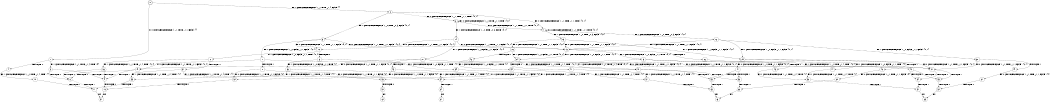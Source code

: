 digraph BCG {
size = "7, 10.5";
center = TRUE;
node [shape = circle];
0 [peripheries = 2];
0 -> 1 [label = "EX !0 !ATOMIC_EXCH_BRANCH (1, +1, TRUE, +1, 1, FALSE) !{}"];
0 -> 2 [label = "EX !1 !ATOMIC_EXCH_BRANCH (1, +1, TRUE, +1, 4, FALSE) !{}"];
1 -> 3 [label = "EX !1 !ATOMIC_EXCH_BRANCH (1, +1, TRUE, +1, 4, TRUE) !{0}"];
1 -> 4 [label = "TERMINATE !0"];
2 -> 5 [label = "EX !1 !ATOMIC_EXCH_BRANCH (1, +0, TRUE, +0, 3, FALSE) !{0, 1}"];
2 -> 6 [label = "EX !0 !ATOMIC_EXCH_BRANCH (1, +1, TRUE, +1, 1, TRUE) !{0, 1}"];
2 -> 7 [label = "EX !0 !ATOMIC_EXCH_BRANCH (1, +1, TRUE, +1, 1, TRUE) !{0, 1}"];
3 -> 8 [label = "TERMINATE !0"];
3 -> 9 [label = "TERMINATE !1"];
4 -> 10 [label = "EX !1 !ATOMIC_EXCH_BRANCH (1, +1, TRUE, +1, 4, TRUE) !{}"];
5 -> 11 [label = "EX !1 !ATOMIC_EXCH_BRANCH (1, +0, FALSE, +1, 1, FALSE) !{0, 1}"];
5 -> 12 [label = "EX !0 !ATOMIC_EXCH_BRANCH (1, +1, TRUE, +1, 1, FALSE) !{0, 1}"];
5 -> 13 [label = "EX !0 !ATOMIC_EXCH_BRANCH (1, +1, TRUE, +1, 1, FALSE) !{0, 1}"];
6 -> 6 [label = "EX !0 !ATOMIC_EXCH_BRANCH (1, +1, TRUE, +1, 1, TRUE) !{0, 1}"];
6 -> 14 [label = "EX !1 !ATOMIC_EXCH_BRANCH (1, +0, TRUE, +0, 3, FALSE) !{0, 1}"];
6 -> 7 [label = "EX !0 !ATOMIC_EXCH_BRANCH (1, +1, TRUE, +1, 1, TRUE) !{0, 1}"];
7 -> 15 [label = "EX !1 !ATOMIC_EXCH_BRANCH (1, +0, TRUE, +0, 3, FALSE) !{0, 1}"];
7 -> 7 [label = "EX !0 !ATOMIC_EXCH_BRANCH (1, +1, TRUE, +1, 1, TRUE) !{0, 1}"];
7 -> 16 [label = "EX !1 !ATOMIC_EXCH_BRANCH (1, +0, TRUE, +0, 3, FALSE) !{0, 1}"];
8 -> 17 [label = "TERMINATE !1"];
9 -> 18 [label = "TERMINATE !0"];
10 -> 17 [label = "TERMINATE !1"];
11 -> 19 [label = "EX !0 !ATOMIC_EXCH_BRANCH (1, +1, TRUE, +1, 1, FALSE) !{0, 1}"];
11 -> 20 [label = "TERMINATE !1"];
11 -> 21 [label = "EX !0 !ATOMIC_EXCH_BRANCH (1, +1, TRUE, +1, 1, FALSE) !{0, 1}"];
12 -> 22 [label = "EX !1 !ATOMIC_EXCH_BRANCH (1, +0, FALSE, +1, 1, TRUE) !{0, 1}"];
12 -> 23 [label = "TERMINATE !0"];
13 -> 24 [label = "EX !1 !ATOMIC_EXCH_BRANCH (1, +0, FALSE, +1, 1, TRUE) !{0, 1}"];
13 -> 25 [label = "EX !1 !ATOMIC_EXCH_BRANCH (1, +0, FALSE, +1, 1, TRUE) !{0, 1}"];
13 -> 26 [label = "TERMINATE !0"];
14 -> 12 [label = "EX !0 !ATOMIC_EXCH_BRANCH (1, +1, TRUE, +1, 1, FALSE) !{0, 1}"];
14 -> 27 [label = "EX !1 !ATOMIC_EXCH_BRANCH (1, +0, FALSE, +1, 1, FALSE) !{0, 1}"];
14 -> 13 [label = "EX !0 !ATOMIC_EXCH_BRANCH (1, +1, TRUE, +1, 1, FALSE) !{0, 1}"];
15 -> 28 [label = "EX !0 !ATOMIC_EXCH_BRANCH (1, +1, TRUE, +1, 1, FALSE) !{0, 1}"];
15 -> 29 [label = "EX !1 !ATOMIC_EXCH_BRANCH (1, +0, FALSE, +1, 1, FALSE) !{0, 1}"];
15 -> 13 [label = "EX !0 !ATOMIC_EXCH_BRANCH (1, +1, TRUE, +1, 1, FALSE) !{0, 1}"];
16 -> 29 [label = "EX !1 !ATOMIC_EXCH_BRANCH (1, +0, FALSE, +1, 1, FALSE) !{0, 1}"];
16 -> 13 [label = "EX !0 !ATOMIC_EXCH_BRANCH (1, +1, TRUE, +1, 1, FALSE) !{0, 1}"];
16 -> 30 [label = "EX !1 !ATOMIC_EXCH_BRANCH (1, +0, FALSE, +1, 1, FALSE) !{0, 1}"];
17 -> 31 [label = "exit"];
18 -> 31 [label = "exit"];
19 -> 8 [label = "TERMINATE !0"];
19 -> 9 [label = "TERMINATE !1"];
20 -> 32 [label = "EX !0 !ATOMIC_EXCH_BRANCH (1, +1, TRUE, +1, 1, FALSE) !{0}"];
20 -> 33 [label = "EX !0 !ATOMIC_EXCH_BRANCH (1, +1, TRUE, +1, 1, FALSE) !{0}"];
21 -> 34 [label = "TERMINATE !0"];
21 -> 35 [label = "TERMINATE !1"];
22 -> 36 [label = "EX !1 !ATOMIC_EXCH_BRANCH (1, +1, TRUE, +1, 4, TRUE) !{0, 1}"];
22 -> 37 [label = "TERMINATE !0"];
23 -> 38 [label = "EX !1 !ATOMIC_EXCH_BRANCH (1, +0, FALSE, +1, 1, TRUE) !{1}"];
23 -> 39 [label = "EX !1 !ATOMIC_EXCH_BRANCH (1, +0, FALSE, +1, 1, TRUE) !{1}"];
24 -> 40 [label = "EX !1 !ATOMIC_EXCH_BRANCH (1, +1, TRUE, +1, 4, TRUE) !{0, 1}"];
24 -> 41 [label = "TERMINATE !0"];
25 -> 40 [label = "EX !1 !ATOMIC_EXCH_BRANCH (1, +1, TRUE, +1, 4, TRUE) !{0, 1}"];
25 -> 42 [label = "EX !1 !ATOMIC_EXCH_BRANCH (1, +1, TRUE, +1, 4, TRUE) !{0, 1}"];
25 -> 43 [label = "TERMINATE !0"];
26 -> 44 [label = "EX !1 !ATOMIC_EXCH_BRANCH (1, +0, FALSE, +1, 1, TRUE) !{1}"];
27 -> 19 [label = "EX !0 !ATOMIC_EXCH_BRANCH (1, +1, TRUE, +1, 1, FALSE) !{0, 1}"];
27 -> 45 [label = "TERMINATE !1"];
27 -> 21 [label = "EX !0 !ATOMIC_EXCH_BRANCH (1, +1, TRUE, +1, 1, FALSE) !{0, 1}"];
28 -> 24 [label = "EX !1 !ATOMIC_EXCH_BRANCH (1, +0, FALSE, +1, 1, TRUE) !{0, 1}"];
28 -> 46 [label = "TERMINATE !0"];
29 -> 47 [label = "EX !0 !ATOMIC_EXCH_BRANCH (1, +1, TRUE, +1, 1, FALSE) !{0, 1}"];
29 -> 48 [label = "TERMINATE !1"];
29 -> 21 [label = "EX !0 !ATOMIC_EXCH_BRANCH (1, +1, TRUE, +1, 1, FALSE) !{0, 1}"];
30 -> 21 [label = "EX !0 !ATOMIC_EXCH_BRANCH (1, +1, TRUE, +1, 1, FALSE) !{0, 1}"];
30 -> 49 [label = "TERMINATE !1"];
32 -> 18 [label = "TERMINATE !0"];
33 -> 50 [label = "TERMINATE !0"];
34 -> 51 [label = "TERMINATE !1"];
35 -> 52 [label = "TERMINATE !0"];
36 -> 8 [label = "TERMINATE !0"];
36 -> 9 [label = "TERMINATE !1"];
37 -> 53 [label = "EX !1 !ATOMIC_EXCH_BRANCH (1, +1, TRUE, +1, 4, TRUE) !{1}"];
37 -> 54 [label = "EX !1 !ATOMIC_EXCH_BRANCH (1, +1, TRUE, +1, 4, TRUE) !{1}"];
38 -> 53 [label = "EX !1 !ATOMIC_EXCH_BRANCH (1, +1, TRUE, +1, 4, TRUE) !{1}"];
38 -> 54 [label = "EX !1 !ATOMIC_EXCH_BRANCH (1, +1, TRUE, +1, 4, TRUE) !{1}"];
39 -> 54 [label = "EX !1 !ATOMIC_EXCH_BRANCH (1, +1, TRUE, +1, 4, TRUE) !{1}"];
40 -> 55 [label = "TERMINATE !0"];
40 -> 56 [label = "TERMINATE !1"];
41 -> 57 [label = "EX !1 !ATOMIC_EXCH_BRANCH (1, +1, TRUE, +1, 4, TRUE) !{1}"];
42 -> 34 [label = "TERMINATE !0"];
42 -> 35 [label = "TERMINATE !1"];
43 -> 58 [label = "EX !1 !ATOMIC_EXCH_BRANCH (1, +1, TRUE, +1, 4, TRUE) !{1}"];
44 -> 58 [label = "EX !1 !ATOMIC_EXCH_BRANCH (1, +1, TRUE, +1, 4, TRUE) !{1}"];
45 -> 32 [label = "EX !0 !ATOMIC_EXCH_BRANCH (1, +1, TRUE, +1, 1, FALSE) !{0}"];
45 -> 33 [label = "EX !0 !ATOMIC_EXCH_BRANCH (1, +1, TRUE, +1, 1, FALSE) !{0}"];
46 -> 59 [label = "EX !1 !ATOMIC_EXCH_BRANCH (1, +0, FALSE, +1, 1, TRUE) !{1}"];
47 -> 55 [label = "TERMINATE !0"];
47 -> 56 [label = "TERMINATE !1"];
48 -> 60 [label = "EX !0 !ATOMIC_EXCH_BRANCH (1, +1, TRUE, +1, 1, FALSE) !{0}"];
49 -> 61 [label = "EX !0 !ATOMIC_EXCH_BRANCH (1, +1, TRUE, +1, 1, FALSE) !{0}"];
50 -> 62 [label = "exit"];
51 -> 63 [label = "exit"];
52 -> 63 [label = "exit"];
53 -> 17 [label = "TERMINATE !1"];
54 -> 64 [label = "TERMINATE !1"];
55 -> 65 [label = "TERMINATE !1"];
56 -> 66 [label = "TERMINATE !0"];
57 -> 65 [label = "TERMINATE !1"];
58 -> 51 [label = "TERMINATE !1"];
59 -> 57 [label = "EX !1 !ATOMIC_EXCH_BRANCH (1, +1, TRUE, +1, 4, TRUE) !{1}"];
60 -> 66 [label = "TERMINATE !0"];
61 -> 52 [label = "TERMINATE !0"];
64 -> 67 [label = "exit"];
65 -> 68 [label = "exit"];
66 -> 68 [label = "exit"];
}
